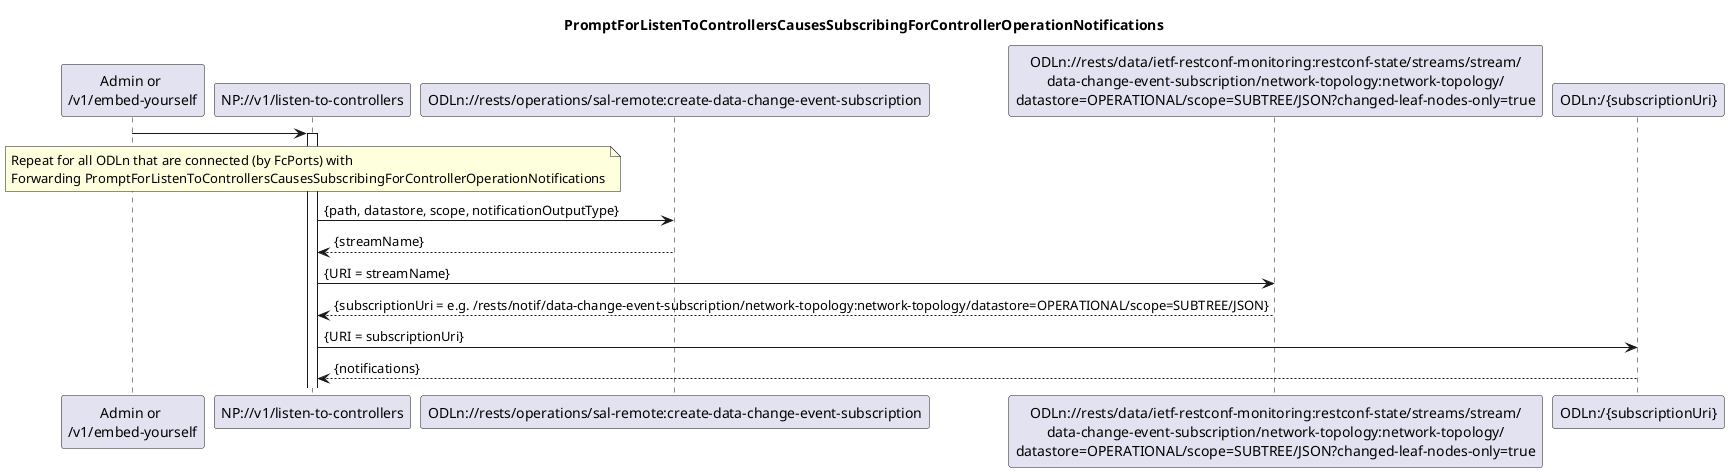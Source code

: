 @startuml is003_SubscribingForControllerOperationNotifications
skinparam responseMessageBelowArrow true

title PromptForListenToControllersCausesSubscribingForControllerOperationNotifications

participant "Admin or \n/v1/embed-yourself" as Requestor
participant "NP://v1/listen-to-controllers" as NP_listen
participant "ODLn://rests/operations/sal-remote:create-data-change-event-subscription" as ODL_step1
participant "ODLn://rests/data/ietf-restconf-monitoring:restconf-state/streams/stream/\ndata-change-event-subscription/network-topology:network-topology/\ndatastore=OPERATIONAL/scope=SUBTREE/JSON?changed-leaf-nodes-only=true" as ODL_step2
participant "ODLn:/{subscriptionUri}" as ODL_step3

Requestor -> NP_listen
activate NP_listen

note over NP_listen
Repeat for all ODLn that are connected (by FcPorts) with
Forwarding PromptForListenToControllersCausesSubscribingForControllerOperationNotifications
end note

NP_listen -> ODL_step1: {path, datastore, scope, notificationOutputType}
ODL_step1 --> NP_listen: {streamName}

NP_listen -> ODL_step2: {URI = streamName}
ODL_step2 --> NP_listen: {subscriptionUri = e.g. /rests/notif/data-change-event-subscription/network-topology:network-topology/datastore=OPERATIONAL/scope=SUBTREE/JSON}

NP_listen -> ODL_step3: {URI = subscriptionUri}
ODL_step3 --> NP_listen: {notifications}

@enduml

